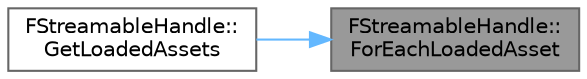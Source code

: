 digraph "FStreamableHandle::ForEachLoadedAsset"
{
 // INTERACTIVE_SVG=YES
 // LATEX_PDF_SIZE
  bgcolor="transparent";
  edge [fontname=Helvetica,fontsize=10,labelfontname=Helvetica,labelfontsize=10];
  node [fontname=Helvetica,fontsize=10,shape=box,height=0.2,width=0.4];
  rankdir="RL";
  Node1 [id="Node000001",label="FStreamableHandle::\lForEachLoadedAsset",height=0.2,width=0.4,color="gray40", fillcolor="grey60", style="filled", fontcolor="black",tooltip="Invokes a callable for each loaded asset if load has succeeded."];
  Node1 -> Node2 [id="edge1_Node000001_Node000002",dir="back",color="steelblue1",style="solid",tooltip=" "];
  Node2 [id="Node000002",label="FStreamableHandle::\lGetLoadedAssets",height=0.2,width=0.4,color="grey40", fillcolor="white", style="filled",URL="$df/d25/structFStreamableHandle.html#a18b8e2a82693a970aedbe767d15c504f",tooltip="Templated version of above."];
}
